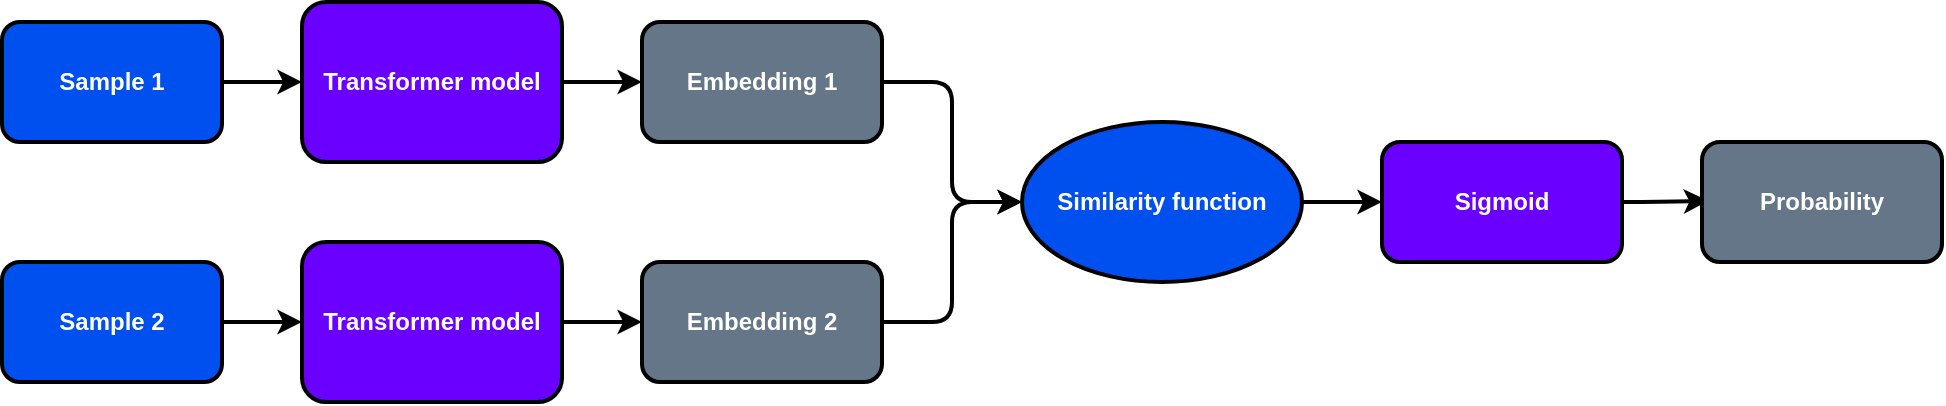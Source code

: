 <mxfile version="21.2.1" type="device">
  <diagram name="Page-1" id="VfNfqKHOzzwdAYTZd__w">
    <mxGraphModel dx="786" dy="1228" grid="1" gridSize="10" guides="1" tooltips="1" connect="1" arrows="1" fold="1" page="1" pageScale="1" pageWidth="850" pageHeight="1100" math="0" shadow="0">
      <root>
        <mxCell id="0" />
        <mxCell id="1" parent="0" />
        <mxCell id="FvHj0U3zck1xxn_bUqgw-9" style="edgeStyle=orthogonalEdgeStyle;curved=1;orthogonalLoop=1;jettySize=auto;html=1;exitX=1;exitY=0.5;exitDx=0;exitDy=0;strokeWidth=2;" parent="1" source="SiB7fZIES-10wuWbq2Wm-1" target="SiB7fZIES-10wuWbq2Wm-3" edge="1">
          <mxGeometry relative="1" as="geometry" />
        </mxCell>
        <mxCell id="SiB7fZIES-10wuWbq2Wm-1" value="Sample 1" style="rounded=1;whiteSpace=wrap;html=1;fillColor=#0050ef;fontColor=#ffffff;strokeColor=#000000;strokeWidth=2;fontStyle=1" parent="1" vertex="1">
          <mxGeometry x="90" y="290" width="110" height="60" as="geometry" />
        </mxCell>
        <mxCell id="SiB7fZIES-10wuWbq2Wm-6" style="edgeStyle=orthogonalEdgeStyle;rounded=0;orthogonalLoop=1;jettySize=auto;html=1;exitX=1;exitY=0.5;exitDx=0;exitDy=0;entryX=0;entryY=0.5;entryDx=0;entryDy=0;strokeWidth=2;fontFamily=Roboto;fontSource=https%3A%2F%2Ffonts.googleapis.com%2Fcss2%3Ffamily%3DRoboto%26display%3Dswap;" parent="1" source="SiB7fZIES-10wuWbq2Wm-2" target="SiB7fZIES-10wuWbq2Wm-4" edge="1">
          <mxGeometry relative="1" as="geometry" />
        </mxCell>
        <mxCell id="SiB7fZIES-10wuWbq2Wm-2" value="Sample 2" style="rounded=1;whiteSpace=wrap;html=1;fillColor=#0050ef;fontColor=#ffffff;strokeColor=#000000;strokeWidth=2;fontStyle=1" parent="1" vertex="1">
          <mxGeometry x="90" y="410" width="110" height="60" as="geometry" />
        </mxCell>
        <mxCell id="SiB7fZIES-10wuWbq2Wm-10" style="edgeStyle=orthogonalEdgeStyle;rounded=0;orthogonalLoop=1;jettySize=auto;html=1;exitX=1;exitY=0.5;exitDx=0;exitDy=0;entryX=0;entryY=0.5;entryDx=0;entryDy=0;strokeWidth=2;fontFamily=Roboto;fontSource=https%3A%2F%2Ffonts.googleapis.com%2Fcss2%3Ffamily%3DRoboto%26display%3Dswap;" parent="1" source="SiB7fZIES-10wuWbq2Wm-3" target="SiB7fZIES-10wuWbq2Wm-8" edge="1">
          <mxGeometry relative="1" as="geometry" />
        </mxCell>
        <mxCell id="SiB7fZIES-10wuWbq2Wm-3" value="Transformer model" style="rounded=1;whiteSpace=wrap;html=1;fillColor=#6a00ff;fontColor=#ffffff;strokeColor=#000000;strokeWidth=2;fontStyle=1" parent="1" vertex="1">
          <mxGeometry x="240" y="280" width="130" height="80" as="geometry" />
        </mxCell>
        <mxCell id="SiB7fZIES-10wuWbq2Wm-11" style="edgeStyle=orthogonalEdgeStyle;rounded=0;orthogonalLoop=1;jettySize=auto;html=1;exitX=1;exitY=0.5;exitDx=0;exitDy=0;entryX=0;entryY=0.5;entryDx=0;entryDy=0;strokeWidth=2;fontFamily=Roboto;fontSource=https%3A%2F%2Ffonts.googleapis.com%2Fcss2%3Ffamily%3DRoboto%26display%3Dswap;" parent="1" source="SiB7fZIES-10wuWbq2Wm-4" target="SiB7fZIES-10wuWbq2Wm-9" edge="1">
          <mxGeometry relative="1" as="geometry" />
        </mxCell>
        <mxCell id="SiB7fZIES-10wuWbq2Wm-4" value="Transformer model" style="rounded=1;whiteSpace=wrap;html=1;fillColor=#6a00ff;fontColor=#ffffff;strokeColor=#000000;strokeWidth=2;fontStyle=1" parent="1" vertex="1">
          <mxGeometry x="240" y="400" width="130" height="80" as="geometry" />
        </mxCell>
        <mxCell id="SiB7fZIES-10wuWbq2Wm-14" style="edgeStyle=orthogonalEdgeStyle;rounded=1;orthogonalLoop=1;jettySize=auto;html=1;exitX=1;exitY=0.5;exitDx=0;exitDy=0;entryX=0;entryY=0.5;entryDx=0;entryDy=0;strokeWidth=2;fontFamily=Helvetica;" parent="1" source="SiB7fZIES-10wuWbq2Wm-8" target="SiB7fZIES-10wuWbq2Wm-12" edge="1">
          <mxGeometry relative="1" as="geometry" />
        </mxCell>
        <mxCell id="SiB7fZIES-10wuWbq2Wm-8" value="Embedding 1" style="rounded=1;whiteSpace=wrap;html=1;fillColor=#647687;fontColor=#ffffff;strokeColor=#000000;strokeWidth=2;fontStyle=1" parent="1" vertex="1">
          <mxGeometry x="410" y="290" width="120" height="60" as="geometry" />
        </mxCell>
        <mxCell id="SiB7fZIES-10wuWbq2Wm-13" style="edgeStyle=orthogonalEdgeStyle;rounded=1;orthogonalLoop=1;jettySize=auto;html=1;exitX=1;exitY=0.5;exitDx=0;exitDy=0;entryX=0;entryY=0.5;entryDx=0;entryDy=0;strokeWidth=2;fontFamily=Helvetica;" parent="1" source="SiB7fZIES-10wuWbq2Wm-9" target="SiB7fZIES-10wuWbq2Wm-12" edge="1">
          <mxGeometry relative="1" as="geometry" />
        </mxCell>
        <mxCell id="SiB7fZIES-10wuWbq2Wm-9" value="Embedding 2" style="rounded=1;whiteSpace=wrap;html=1;fillColor=#647687;fontColor=#ffffff;strokeColor=#000000;strokeWidth=2;fontStyle=1" parent="1" vertex="1">
          <mxGeometry x="410" y="410" width="120" height="60" as="geometry" />
        </mxCell>
        <mxCell id="FvHj0U3zck1xxn_bUqgw-3" style="edgeStyle=orthogonalEdgeStyle;curved=1;orthogonalLoop=1;jettySize=auto;html=1;exitX=1;exitY=0.5;exitDx=0;exitDy=0;entryX=0;entryY=0.5;entryDx=0;entryDy=0;strokeWidth=2;" parent="1" source="SiB7fZIES-10wuWbq2Wm-12" target="FvHj0U3zck1xxn_bUqgw-2" edge="1">
          <mxGeometry relative="1" as="geometry" />
        </mxCell>
        <mxCell id="SiB7fZIES-10wuWbq2Wm-12" value="&lt;font face=&quot;Helvetica&quot;&gt;Similarity function&lt;/font&gt;" style="ellipse;whiteSpace=wrap;html=1;strokeColor=#000000;strokeWidth=2;fontFamily=Roboto;fontSource=https%3A%2F%2Ffonts.googleapis.com%2Fcss2%3Ffamily%3DRoboto%26display%3Dswap;fillColor=#0050ef;fontColor=#ffffff;fontStyle=1" parent="1" vertex="1">
          <mxGeometry x="600" y="340" width="140" height="80" as="geometry" />
        </mxCell>
        <mxCell id="FvHj0U3zck1xxn_bUqgw-5" style="edgeStyle=orthogonalEdgeStyle;curved=1;orthogonalLoop=1;jettySize=auto;html=1;exitX=1;exitY=0.5;exitDx=0;exitDy=0;entryX=0.026;entryY=0.49;entryDx=0;entryDy=0;entryPerimeter=0;strokeWidth=2;" parent="1" source="FvHj0U3zck1xxn_bUqgw-2" target="FvHj0U3zck1xxn_bUqgw-4" edge="1">
          <mxGeometry relative="1" as="geometry" />
        </mxCell>
        <mxCell id="FvHj0U3zck1xxn_bUqgw-2" value="Sigmoid" style="rounded=1;whiteSpace=wrap;html=1;fillColor=#6a00ff;fontColor=#ffffff;strokeColor=#000000;strokeWidth=2;fontStyle=1" parent="1" vertex="1">
          <mxGeometry x="780" y="350" width="120" height="60" as="geometry" />
        </mxCell>
        <mxCell id="FvHj0U3zck1xxn_bUqgw-4" value="Probability" style="rounded=1;whiteSpace=wrap;html=1;fillColor=#647687;fontColor=#ffffff;strokeColor=#000000;strokeWidth=2;fontStyle=1" parent="1" vertex="1">
          <mxGeometry x="940" y="350" width="120" height="60" as="geometry" />
        </mxCell>
      </root>
    </mxGraphModel>
  </diagram>
</mxfile>
